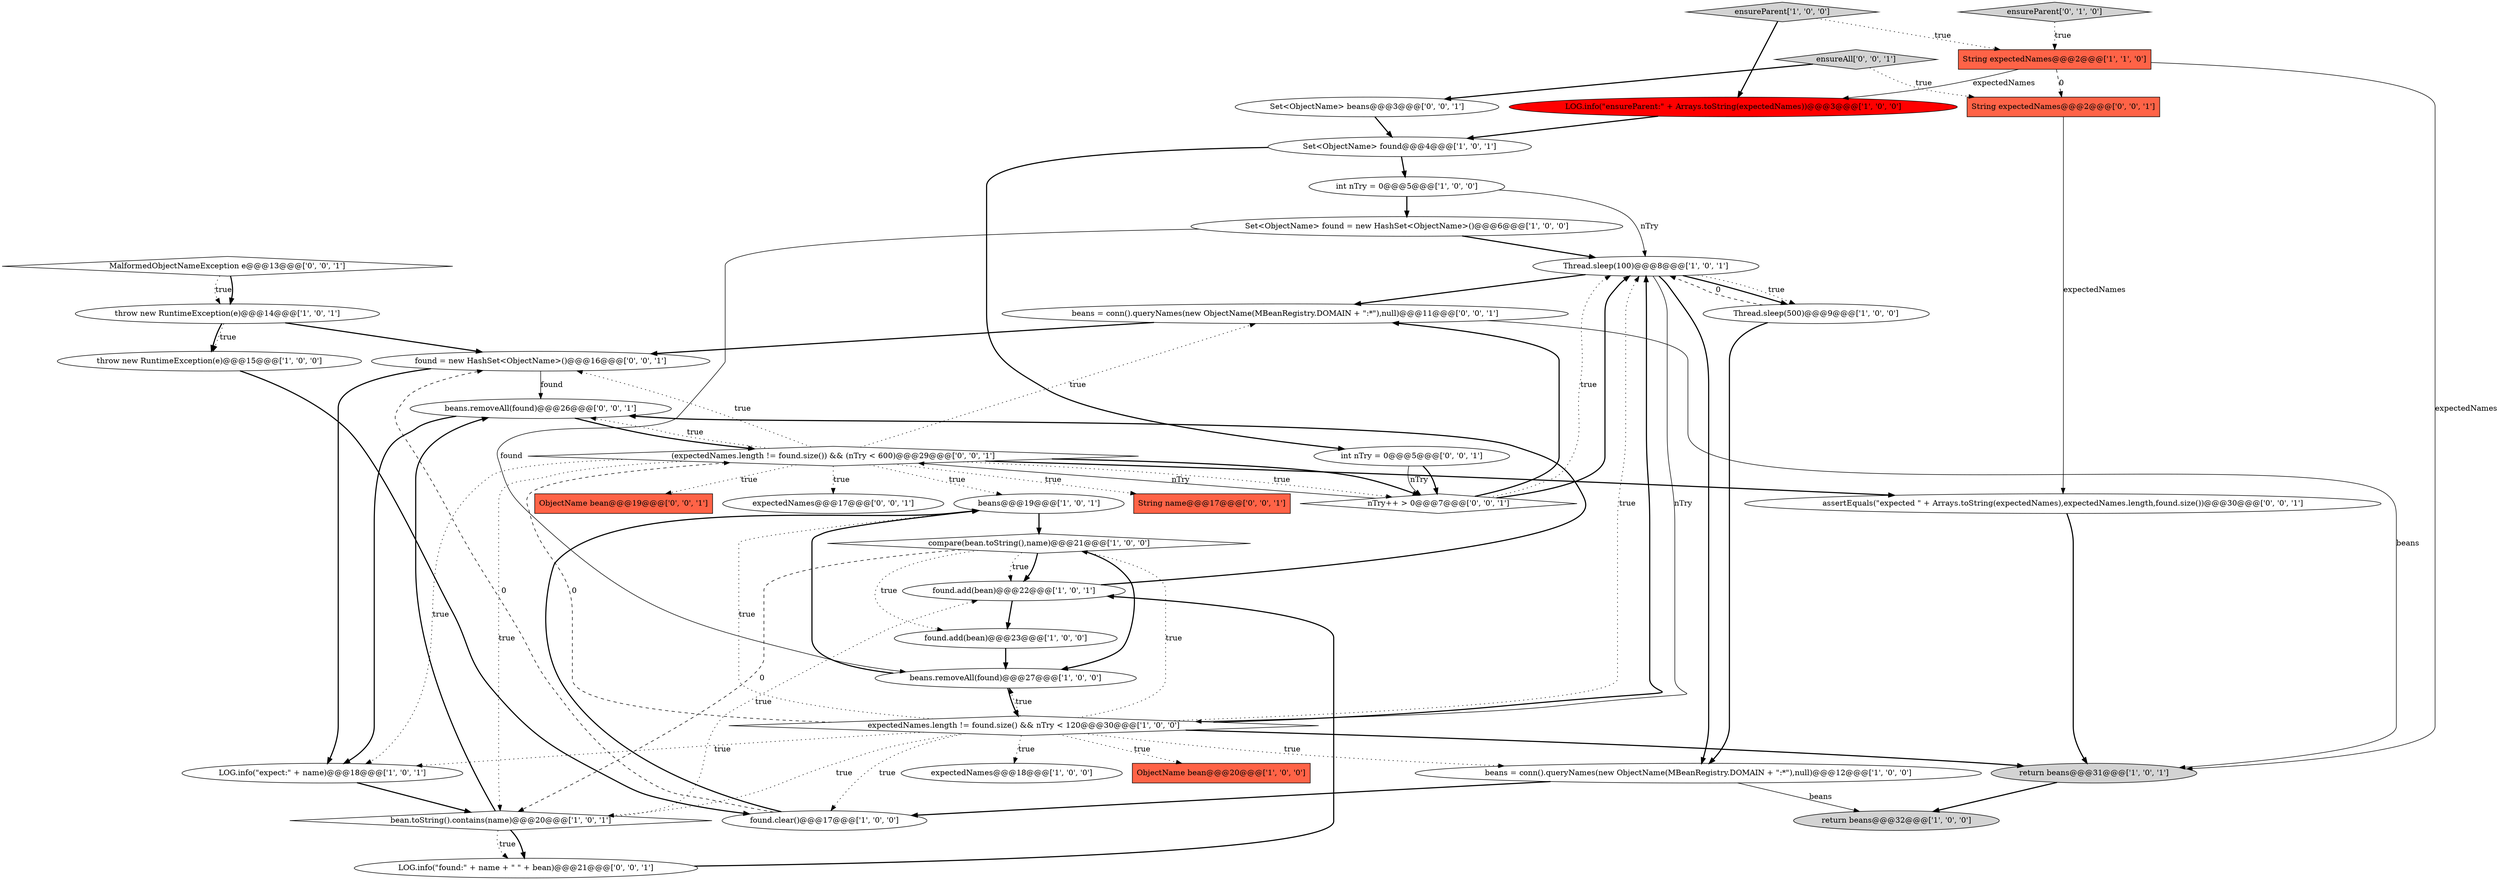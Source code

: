 digraph {
20 [style = filled, label = "LOG.info(\"ensureParent:\" + Arrays.toString(expectedNames))@@@3@@@['1', '0', '0']", fillcolor = red, shape = ellipse image = "AAA1AAABBB1BBB"];
14 [style = filled, label = "compare(bean.toString(),name)@@@21@@@['1', '0', '0']", fillcolor = white, shape = diamond image = "AAA0AAABBB1BBB"];
26 [style = filled, label = "ObjectName bean@@@19@@@['0', '0', '1']", fillcolor = tomato, shape = box image = "AAA0AAABBB3BBB"];
30 [style = filled, label = "nTry++ > 0@@@7@@@['0', '0', '1']", fillcolor = white, shape = diamond image = "AAA0AAABBB3BBB"];
9 [style = filled, label = "found.add(bean)@@@22@@@['1', '0', '1']", fillcolor = white, shape = ellipse image = "AAA0AAABBB1BBB"];
11 [style = filled, label = "throw new RuntimeException(e)@@@14@@@['1', '0', '1']", fillcolor = white, shape = ellipse image = "AAA0AAABBB1BBB"];
34 [style = filled, label = "LOG.info(\"found:\" + name + \" \" + bean)@@@21@@@['0', '0', '1']", fillcolor = white, shape = ellipse image = "AAA0AAABBB3BBB"];
29 [style = filled, label = "String expectedNames@@@2@@@['0', '0', '1']", fillcolor = tomato, shape = box image = "AAA0AAABBB3BBB"];
17 [style = filled, label = "int nTry = 0@@@5@@@['1', '0', '0']", fillcolor = white, shape = ellipse image = "AAA0AAABBB1BBB"];
23 [style = filled, label = "ensureParent['1', '0', '0']", fillcolor = lightgray, shape = diamond image = "AAA0AAABBB1BBB"];
27 [style = filled, label = "beans.removeAll(found)@@@26@@@['0', '0', '1']", fillcolor = white, shape = ellipse image = "AAA0AAABBB3BBB"];
4 [style = filled, label = "Thread.sleep(100)@@@8@@@['1', '0', '1']", fillcolor = white, shape = ellipse image = "AAA0AAABBB1BBB"];
21 [style = filled, label = "found.add(bean)@@@23@@@['1', '0', '0']", fillcolor = white, shape = ellipse image = "AAA0AAABBB1BBB"];
32 [style = filled, label = "expectedNames@@@17@@@['0', '0', '1']", fillcolor = white, shape = ellipse image = "AAA0AAABBB3BBB"];
28 [style = filled, label = "ensureAll['0', '0', '1']", fillcolor = lightgray, shape = diamond image = "AAA0AAABBB3BBB"];
33 [style = filled, label = "beans = conn().queryNames(new ObjectName(MBeanRegistry.DOMAIN + \":*\"),null)@@@11@@@['0', '0', '1']", fillcolor = white, shape = ellipse image = "AAA0AAABBB3BBB"];
18 [style = filled, label = "Set<ObjectName> found = new HashSet<ObjectName>()@@@6@@@['1', '0', '0']", fillcolor = white, shape = ellipse image = "AAA0AAABBB1BBB"];
13 [style = filled, label = "beans = conn().queryNames(new ObjectName(MBeanRegistry.DOMAIN + \":*\"),null)@@@12@@@['1', '0', '0']", fillcolor = white, shape = ellipse image = "AAA0AAABBB1BBB"];
25 [style = filled, label = "(expectedNames.length != found.size()) && (nTry < 600)@@@29@@@['0', '0', '1']", fillcolor = white, shape = diamond image = "AAA0AAABBB3BBB"];
36 [style = filled, label = "found = new HashSet<ObjectName>()@@@16@@@['0', '0', '1']", fillcolor = white, shape = ellipse image = "AAA0AAABBB3BBB"];
19 [style = filled, label = "LOG.info(\"expect:\" + name)@@@18@@@['1', '0', '1']", fillcolor = white, shape = ellipse image = "AAA0AAABBB1BBB"];
1 [style = filled, label = "ObjectName bean@@@20@@@['1', '0', '0']", fillcolor = tomato, shape = box image = "AAA0AAABBB1BBB"];
15 [style = filled, label = "bean.toString().contains(name)@@@20@@@['1', '0', '1']", fillcolor = white, shape = diamond image = "AAA0AAABBB1BBB"];
2 [style = filled, label = "Thread.sleep(500)@@@9@@@['1', '0', '0']", fillcolor = white, shape = ellipse image = "AAA0AAABBB1BBB"];
35 [style = filled, label = "MalformedObjectNameException e@@@13@@@['0', '0', '1']", fillcolor = white, shape = diamond image = "AAA0AAABBB3BBB"];
3 [style = filled, label = "throw new RuntimeException(e)@@@15@@@['1', '0', '0']", fillcolor = white, shape = ellipse image = "AAA0AAABBB1BBB"];
0 [style = filled, label = "expectedNames@@@18@@@['1', '0', '0']", fillcolor = white, shape = ellipse image = "AAA0AAABBB1BBB"];
6 [style = filled, label = "Set<ObjectName> found@@@4@@@['1', '0', '1']", fillcolor = white, shape = ellipse image = "AAA0AAABBB1BBB"];
22 [style = filled, label = "return beans@@@31@@@['1', '0', '1']", fillcolor = lightgray, shape = ellipse image = "AAA0AAABBB1BBB"];
24 [style = filled, label = "ensureParent['0', '1', '0']", fillcolor = lightgray, shape = diamond image = "AAA0AAABBB2BBB"];
12 [style = filled, label = "beans@@@19@@@['1', '0', '1']", fillcolor = white, shape = ellipse image = "AAA0AAABBB1BBB"];
39 [style = filled, label = "assertEquals(\"expected \" + Arrays.toString(expectedNames),expectedNames.length,found.size())@@@30@@@['0', '0', '1']", fillcolor = white, shape = ellipse image = "AAA0AAABBB3BBB"];
7 [style = filled, label = "found.clear()@@@17@@@['1', '0', '0']", fillcolor = white, shape = ellipse image = "AAA0AAABBB1BBB"];
10 [style = filled, label = "expectedNames.length != found.size() && nTry < 120@@@30@@@['1', '0', '0']", fillcolor = white, shape = diamond image = "AAA0AAABBB1BBB"];
5 [style = filled, label = "String expectedNames@@@2@@@['1', '1', '0']", fillcolor = tomato, shape = box image = "AAA0AAABBB1BBB"];
16 [style = filled, label = "return beans@@@32@@@['1', '0', '0']", fillcolor = lightgray, shape = ellipse image = "AAA0AAABBB1BBB"];
31 [style = filled, label = "Set<ObjectName> beans@@@3@@@['0', '0', '1']", fillcolor = white, shape = ellipse image = "AAA0AAABBB3BBB"];
37 [style = filled, label = "int nTry = 0@@@5@@@['0', '0', '1']", fillcolor = white, shape = ellipse image = "AAA0AAABBB3BBB"];
38 [style = filled, label = "String name@@@17@@@['0', '0', '1']", fillcolor = tomato, shape = box image = "AAA0AAABBB3BBB"];
8 [style = filled, label = "beans.removeAll(found)@@@27@@@['1', '0', '0']", fillcolor = white, shape = ellipse image = "AAA0AAABBB1BBB"];
8->10 [style = bold, label=""];
10->8 [style = dotted, label="true"];
34->9 [style = bold, label=""];
5->20 [style = solid, label="expectedNames"];
25->30 [style = bold, label=""];
5->22 [style = solid, label="expectedNames"];
21->8 [style = bold, label=""];
23->5 [style = dotted, label="true"];
11->36 [style = bold, label=""];
15->9 [style = dotted, label="true"];
29->39 [style = solid, label="expectedNames"];
14->21 [style = dotted, label="true"];
31->6 [style = bold, label=""];
9->21 [style = bold, label=""];
14->9 [style = bold, label=""];
27->19 [style = bold, label=""];
10->1 [style = dotted, label="true"];
10->4 [style = dotted, label="true"];
19->15 [style = bold, label=""];
25->19 [style = dotted, label="true"];
27->25 [style = bold, label=""];
24->5 [style = dotted, label="true"];
25->32 [style = dotted, label="true"];
15->34 [style = bold, label=""];
15->34 [style = dotted, label="true"];
25->12 [style = dotted, label="true"];
4->2 [style = bold, label=""];
25->38 [style = dotted, label="true"];
14->15 [style = dashed, label="0"];
39->22 [style = bold, label=""];
28->29 [style = dotted, label="true"];
25->15 [style = dotted, label="true"];
18->4 [style = bold, label=""];
3->7 [style = bold, label=""];
33->36 [style = bold, label=""];
12->14 [style = bold, label=""];
10->0 [style = dotted, label="true"];
14->8 [style = bold, label=""];
25->26 [style = dotted, label="true"];
4->2 [style = dotted, label="true"];
2->4 [style = dashed, label="0"];
6->17 [style = bold, label=""];
23->20 [style = bold, label=""];
25->39 [style = bold, label=""];
30->33 [style = bold, label=""];
22->16 [style = bold, label=""];
37->30 [style = bold, label=""];
28->31 [style = bold, label=""];
4->13 [style = bold, label=""];
30->4 [style = dotted, label="true"];
5->29 [style = dashed, label="0"];
4->33 [style = bold, label=""];
9->27 [style = bold, label=""];
6->37 [style = bold, label=""];
18->8 [style = solid, label="found"];
10->13 [style = dotted, label="true"];
11->3 [style = bold, label=""];
10->19 [style = dotted, label="true"];
25->36 [style = dotted, label="true"];
11->3 [style = dotted, label="true"];
37->30 [style = solid, label="nTry"];
10->25 [style = dashed, label="0"];
8->12 [style = bold, label=""];
36->19 [style = bold, label=""];
33->22 [style = solid, label="beans"];
10->22 [style = bold, label=""];
25->33 [style = dotted, label="true"];
10->12 [style = dotted, label="true"];
7->12 [style = bold, label=""];
17->4 [style = solid, label="nTry"];
13->16 [style = solid, label="beans"];
20->6 [style = bold, label=""];
35->11 [style = dotted, label="true"];
2->13 [style = bold, label=""];
10->14 [style = dotted, label="true"];
10->15 [style = dotted, label="true"];
13->7 [style = bold, label=""];
30->4 [style = bold, label=""];
36->27 [style = solid, label="found"];
10->4 [style = bold, label=""];
14->9 [style = dotted, label="true"];
30->25 [style = solid, label="nTry"];
25->27 [style = dotted, label="true"];
15->27 [style = bold, label=""];
25->30 [style = dotted, label="true"];
4->10 [style = solid, label="nTry"];
10->7 [style = dotted, label="true"];
17->18 [style = bold, label=""];
7->36 [style = dashed, label="0"];
35->11 [style = bold, label=""];
}
